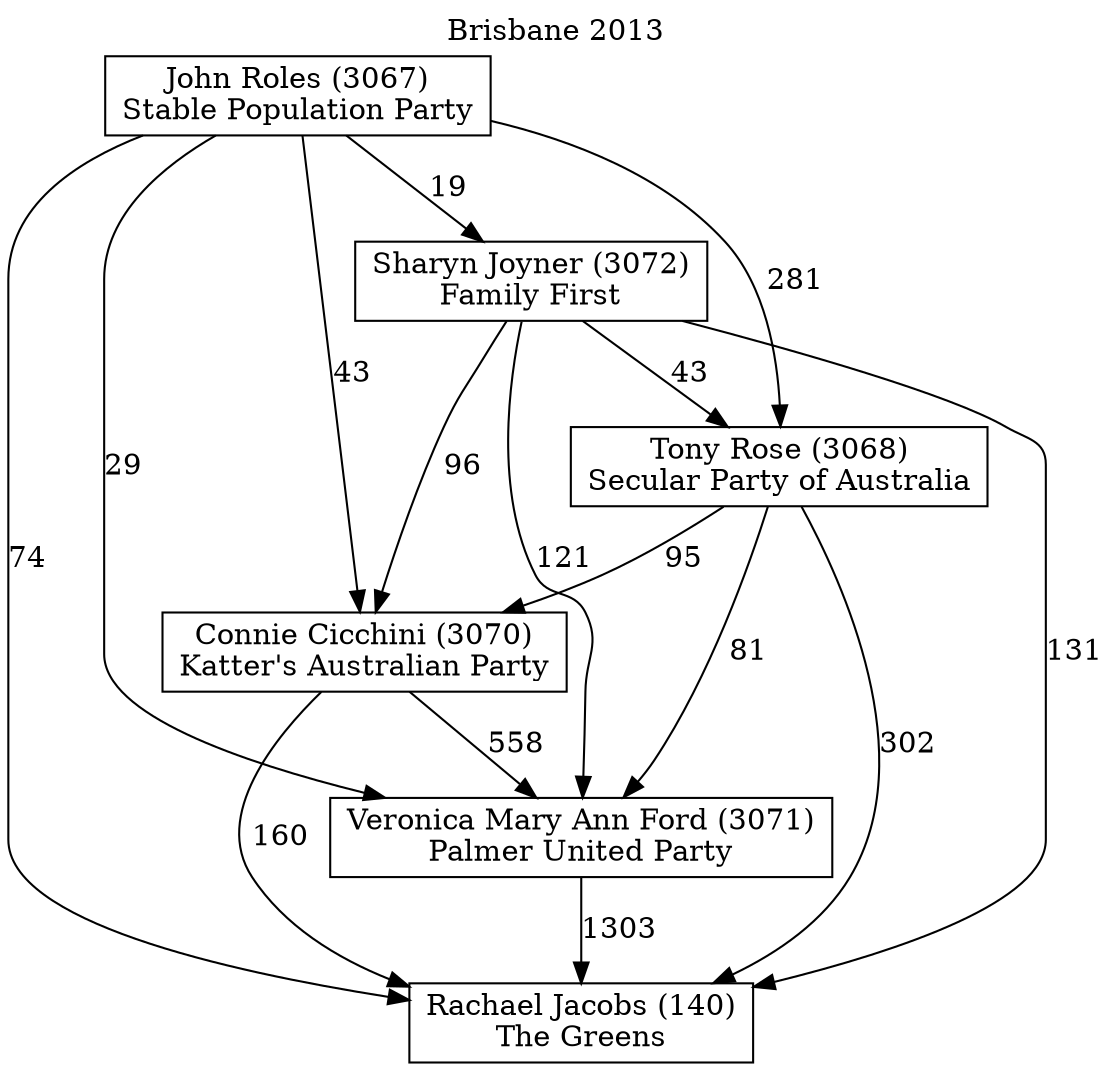 // House preference flow
digraph "Rachael Jacobs (140)_Brisbane_2013" {
	graph [label="Brisbane 2013" labelloc=t]
	node [shape=box]
	"Rachael Jacobs (140)" [label="Rachael Jacobs (140)
The Greens"]
	"Veronica Mary Ann Ford (3071)" [label="Veronica Mary Ann Ford (3071)
Palmer United Party"]
	"Connie Cicchini (3070)" [label="Connie Cicchini (3070)
Katter's Australian Party"]
	"Tony Rose (3068)" [label="Tony Rose (3068)
Secular Party of Australia"]
	"Sharyn Joyner (3072)" [label="Sharyn Joyner (3072)
Family First"]
	"John Roles (3067)" [label="John Roles (3067)
Stable Population Party"]
	"Rachael Jacobs (140)" [label="Rachael Jacobs (140)
The Greens"]
	"Connie Cicchini (3070)" [label="Connie Cicchini (3070)
Katter's Australian Party"]
	"Tony Rose (3068)" [label="Tony Rose (3068)
Secular Party of Australia"]
	"Sharyn Joyner (3072)" [label="Sharyn Joyner (3072)
Family First"]
	"John Roles (3067)" [label="John Roles (3067)
Stable Population Party"]
	"Rachael Jacobs (140)" [label="Rachael Jacobs (140)
The Greens"]
	"Tony Rose (3068)" [label="Tony Rose (3068)
Secular Party of Australia"]
	"Sharyn Joyner (3072)" [label="Sharyn Joyner (3072)
Family First"]
	"John Roles (3067)" [label="John Roles (3067)
Stable Population Party"]
	"Rachael Jacobs (140)" [label="Rachael Jacobs (140)
The Greens"]
	"Sharyn Joyner (3072)" [label="Sharyn Joyner (3072)
Family First"]
	"John Roles (3067)" [label="John Roles (3067)
Stable Population Party"]
	"Rachael Jacobs (140)" [label="Rachael Jacobs (140)
The Greens"]
	"John Roles (3067)" [label="John Roles (3067)
Stable Population Party"]
	"John Roles (3067)" [label="John Roles (3067)
Stable Population Party"]
	"Sharyn Joyner (3072)" [label="Sharyn Joyner (3072)
Family First"]
	"John Roles (3067)" [label="John Roles (3067)
Stable Population Party"]
	"John Roles (3067)" [label="John Roles (3067)
Stable Population Party"]
	"Tony Rose (3068)" [label="Tony Rose (3068)
Secular Party of Australia"]
	"Sharyn Joyner (3072)" [label="Sharyn Joyner (3072)
Family First"]
	"John Roles (3067)" [label="John Roles (3067)
Stable Population Party"]
	"Tony Rose (3068)" [label="Tony Rose (3068)
Secular Party of Australia"]
	"John Roles (3067)" [label="John Roles (3067)
Stable Population Party"]
	"John Roles (3067)" [label="John Roles (3067)
Stable Population Party"]
	"Sharyn Joyner (3072)" [label="Sharyn Joyner (3072)
Family First"]
	"John Roles (3067)" [label="John Roles (3067)
Stable Population Party"]
	"John Roles (3067)" [label="John Roles (3067)
Stable Population Party"]
	"Connie Cicchini (3070)" [label="Connie Cicchini (3070)
Katter's Australian Party"]
	"Tony Rose (3068)" [label="Tony Rose (3068)
Secular Party of Australia"]
	"Sharyn Joyner (3072)" [label="Sharyn Joyner (3072)
Family First"]
	"John Roles (3067)" [label="John Roles (3067)
Stable Population Party"]
	"Connie Cicchini (3070)" [label="Connie Cicchini (3070)
Katter's Australian Party"]
	"Sharyn Joyner (3072)" [label="Sharyn Joyner (3072)
Family First"]
	"John Roles (3067)" [label="John Roles (3067)
Stable Population Party"]
	"Connie Cicchini (3070)" [label="Connie Cicchini (3070)
Katter's Australian Party"]
	"John Roles (3067)" [label="John Roles (3067)
Stable Population Party"]
	"John Roles (3067)" [label="John Roles (3067)
Stable Population Party"]
	"Sharyn Joyner (3072)" [label="Sharyn Joyner (3072)
Family First"]
	"John Roles (3067)" [label="John Roles (3067)
Stable Population Party"]
	"John Roles (3067)" [label="John Roles (3067)
Stable Population Party"]
	"Tony Rose (3068)" [label="Tony Rose (3068)
Secular Party of Australia"]
	"Sharyn Joyner (3072)" [label="Sharyn Joyner (3072)
Family First"]
	"John Roles (3067)" [label="John Roles (3067)
Stable Population Party"]
	"Tony Rose (3068)" [label="Tony Rose (3068)
Secular Party of Australia"]
	"John Roles (3067)" [label="John Roles (3067)
Stable Population Party"]
	"John Roles (3067)" [label="John Roles (3067)
Stable Population Party"]
	"Sharyn Joyner (3072)" [label="Sharyn Joyner (3072)
Family First"]
	"John Roles (3067)" [label="John Roles (3067)
Stable Population Party"]
	"John Roles (3067)" [label="John Roles (3067)
Stable Population Party"]
	"Veronica Mary Ann Ford (3071)" [label="Veronica Mary Ann Ford (3071)
Palmer United Party"]
	"Connie Cicchini (3070)" [label="Connie Cicchini (3070)
Katter's Australian Party"]
	"Tony Rose (3068)" [label="Tony Rose (3068)
Secular Party of Australia"]
	"Sharyn Joyner (3072)" [label="Sharyn Joyner (3072)
Family First"]
	"John Roles (3067)" [label="John Roles (3067)
Stable Population Party"]
	"Veronica Mary Ann Ford (3071)" [label="Veronica Mary Ann Ford (3071)
Palmer United Party"]
	"Tony Rose (3068)" [label="Tony Rose (3068)
Secular Party of Australia"]
	"Sharyn Joyner (3072)" [label="Sharyn Joyner (3072)
Family First"]
	"John Roles (3067)" [label="John Roles (3067)
Stable Population Party"]
	"Veronica Mary Ann Ford (3071)" [label="Veronica Mary Ann Ford (3071)
Palmer United Party"]
	"Sharyn Joyner (3072)" [label="Sharyn Joyner (3072)
Family First"]
	"John Roles (3067)" [label="John Roles (3067)
Stable Population Party"]
	"Veronica Mary Ann Ford (3071)" [label="Veronica Mary Ann Ford (3071)
Palmer United Party"]
	"John Roles (3067)" [label="John Roles (3067)
Stable Population Party"]
	"John Roles (3067)" [label="John Roles (3067)
Stable Population Party"]
	"Sharyn Joyner (3072)" [label="Sharyn Joyner (3072)
Family First"]
	"John Roles (3067)" [label="John Roles (3067)
Stable Population Party"]
	"John Roles (3067)" [label="John Roles (3067)
Stable Population Party"]
	"Tony Rose (3068)" [label="Tony Rose (3068)
Secular Party of Australia"]
	"Sharyn Joyner (3072)" [label="Sharyn Joyner (3072)
Family First"]
	"John Roles (3067)" [label="John Roles (3067)
Stable Population Party"]
	"Tony Rose (3068)" [label="Tony Rose (3068)
Secular Party of Australia"]
	"John Roles (3067)" [label="John Roles (3067)
Stable Population Party"]
	"John Roles (3067)" [label="John Roles (3067)
Stable Population Party"]
	"Sharyn Joyner (3072)" [label="Sharyn Joyner (3072)
Family First"]
	"John Roles (3067)" [label="John Roles (3067)
Stable Population Party"]
	"John Roles (3067)" [label="John Roles (3067)
Stable Population Party"]
	"Connie Cicchini (3070)" [label="Connie Cicchini (3070)
Katter's Australian Party"]
	"Tony Rose (3068)" [label="Tony Rose (3068)
Secular Party of Australia"]
	"Sharyn Joyner (3072)" [label="Sharyn Joyner (3072)
Family First"]
	"John Roles (3067)" [label="John Roles (3067)
Stable Population Party"]
	"Connie Cicchini (3070)" [label="Connie Cicchini (3070)
Katter's Australian Party"]
	"Sharyn Joyner (3072)" [label="Sharyn Joyner (3072)
Family First"]
	"John Roles (3067)" [label="John Roles (3067)
Stable Population Party"]
	"Connie Cicchini (3070)" [label="Connie Cicchini (3070)
Katter's Australian Party"]
	"John Roles (3067)" [label="John Roles (3067)
Stable Population Party"]
	"John Roles (3067)" [label="John Roles (3067)
Stable Population Party"]
	"Sharyn Joyner (3072)" [label="Sharyn Joyner (3072)
Family First"]
	"John Roles (3067)" [label="John Roles (3067)
Stable Population Party"]
	"John Roles (3067)" [label="John Roles (3067)
Stable Population Party"]
	"Tony Rose (3068)" [label="Tony Rose (3068)
Secular Party of Australia"]
	"Sharyn Joyner (3072)" [label="Sharyn Joyner (3072)
Family First"]
	"John Roles (3067)" [label="John Roles (3067)
Stable Population Party"]
	"Tony Rose (3068)" [label="Tony Rose (3068)
Secular Party of Australia"]
	"John Roles (3067)" [label="John Roles (3067)
Stable Population Party"]
	"John Roles (3067)" [label="John Roles (3067)
Stable Population Party"]
	"Sharyn Joyner (3072)" [label="Sharyn Joyner (3072)
Family First"]
	"John Roles (3067)" [label="John Roles (3067)
Stable Population Party"]
	"John Roles (3067)" [label="John Roles (3067)
Stable Population Party"]
	"Veronica Mary Ann Ford (3071)" -> "Rachael Jacobs (140)" [label=1303]
	"Connie Cicchini (3070)" -> "Veronica Mary Ann Ford (3071)" [label=558]
	"Tony Rose (3068)" -> "Connie Cicchini (3070)" [label=95]
	"Sharyn Joyner (3072)" -> "Tony Rose (3068)" [label=43]
	"John Roles (3067)" -> "Sharyn Joyner (3072)" [label=19]
	"Connie Cicchini (3070)" -> "Rachael Jacobs (140)" [label=160]
	"Tony Rose (3068)" -> "Rachael Jacobs (140)" [label=302]
	"Sharyn Joyner (3072)" -> "Rachael Jacobs (140)" [label=131]
	"John Roles (3067)" -> "Rachael Jacobs (140)" [label=74]
	"John Roles (3067)" -> "Tony Rose (3068)" [label=281]
	"Sharyn Joyner (3072)" -> "Connie Cicchini (3070)" [label=96]
	"John Roles (3067)" -> "Connie Cicchini (3070)" [label=43]
	"Tony Rose (3068)" -> "Veronica Mary Ann Ford (3071)" [label=81]
	"Sharyn Joyner (3072)" -> "Veronica Mary Ann Ford (3071)" [label=121]
	"John Roles (3067)" -> "Veronica Mary Ann Ford (3071)" [label=29]
}
